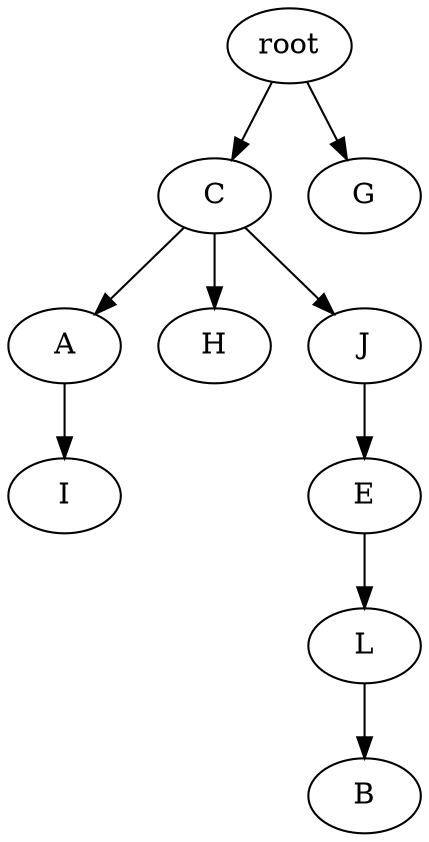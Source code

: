 strict digraph G {
	graph [name=G];
	0	 [label=root];
	2	 [label=C];
	0 -> 2;
	1	 [label=G];
	0 -> 1;
	4	 [label=A];
	7	 [label=I];
	4 -> 7;
	12	 [label=B];
	2 -> 4;
	6	 [label=H];
	2 -> 6;
	5	 [label=J];
	2 -> 5;
	10	 [label=E];
	11	 [label=L];
	10 -> 11;
	5 -> 10;
	11 -> 12;
}
